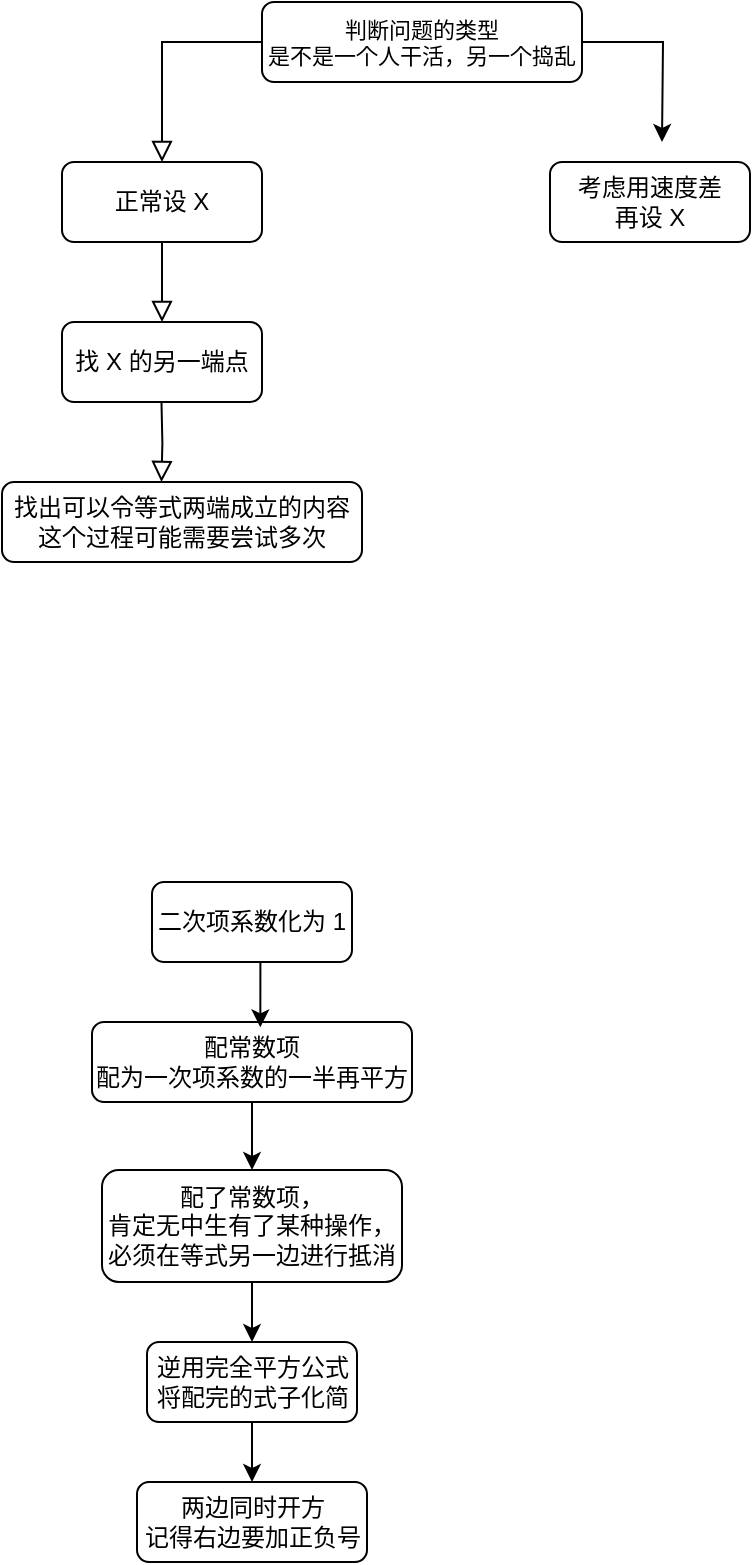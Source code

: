 <mxfile version="24.7.6">
  <diagram id="C5RBs43oDa-KdzZeNtuy" name="Page-1">
    <mxGraphModel dx="682" dy="374" grid="1" gridSize="10" guides="1" tooltips="1" connect="1" arrows="1" fold="1" page="1" pageScale="1" pageWidth="827" pageHeight="1169" math="0" shadow="0">
      <root>
        <mxCell id="WIyWlLk6GJQsqaUBKTNV-0" />
        <mxCell id="WIyWlLk6GJQsqaUBKTNV-1" parent="WIyWlLk6GJQsqaUBKTNV-0" />
        <mxCell id="WIyWlLk6GJQsqaUBKTNV-2" value="" style="rounded=0;html=1;jettySize=auto;orthogonalLoop=1;fontSize=11;endArrow=block;endFill=0;endSize=8;strokeWidth=1;shadow=0;labelBackgroundColor=none;edgeStyle=orthogonalEdgeStyle;" parent="WIyWlLk6GJQsqaUBKTNV-1" source="WIyWlLk6GJQsqaUBKTNV-3" edge="1">
          <mxGeometry relative="1" as="geometry">
            <mxPoint x="220" y="160" as="targetPoint" />
          </mxGeometry>
        </mxCell>
        <mxCell id="WIyWlLk6GJQsqaUBKTNV-3" value="正常设 X" style="rounded=1;whiteSpace=wrap;html=1;fontSize=12;glass=0;strokeWidth=1;shadow=0;" parent="WIyWlLk6GJQsqaUBKTNV-1" vertex="1">
          <mxGeometry x="170" y="80" width="100" height="40" as="geometry" />
        </mxCell>
        <mxCell id="WIyWlLk6GJQsqaUBKTNV-7" value="找 X 的另一端点" style="rounded=1;whiteSpace=wrap;html=1;fontSize=12;glass=0;strokeWidth=1;shadow=0;" parent="WIyWlLk6GJQsqaUBKTNV-1" vertex="1">
          <mxGeometry x="170" y="160" width="100" height="40" as="geometry" />
        </mxCell>
        <mxCell id="WIyWlLk6GJQsqaUBKTNV-12" value="找出可以令等式两端成立的内容&lt;div&gt;这个过程可能需要尝试多次&lt;/div&gt;" style="rounded=1;whiteSpace=wrap;html=1;fontSize=12;glass=0;strokeWidth=1;shadow=0;" parent="WIyWlLk6GJQsqaUBKTNV-1" vertex="1">
          <mxGeometry x="140" y="240" width="180" height="40" as="geometry" />
        </mxCell>
        <mxCell id="fFDKupmTJ9Lw3_ZmGzhM-0" value="" style="rounded=0;html=1;jettySize=auto;orthogonalLoop=1;fontSize=11;endArrow=block;endFill=0;endSize=8;strokeWidth=1;shadow=0;labelBackgroundColor=none;edgeStyle=orthogonalEdgeStyle;" parent="WIyWlLk6GJQsqaUBKTNV-1" edge="1">
          <mxGeometry relative="1" as="geometry">
            <mxPoint x="219.74" y="200" as="sourcePoint" />
            <mxPoint x="219.74" y="240" as="targetPoint" />
          </mxGeometry>
        </mxCell>
        <mxCell id="r51yjitiQ1QQHzr15yWM-8" style="edgeStyle=orthogonalEdgeStyle;rounded=0;orthogonalLoop=1;jettySize=auto;html=1;" edge="1" parent="WIyWlLk6GJQsqaUBKTNV-1" source="r51yjitiQ1QQHzr15yWM-0">
          <mxGeometry relative="1" as="geometry">
            <mxPoint x="470" y="70" as="targetPoint" />
          </mxGeometry>
        </mxCell>
        <mxCell id="r51yjitiQ1QQHzr15yWM-0" value="&lt;font style=&quot;font-size: 11px;&quot;&gt;判断问题的类型&lt;/font&gt;&lt;div style=&quot;font-size: 11px;&quot;&gt;&lt;font style=&quot;font-size: 11px;&quot;&gt;是不是一个人干活，另一个捣乱&lt;/font&gt;&lt;/div&gt;" style="rounded=1;whiteSpace=wrap;html=1;fontSize=12;glass=0;strokeWidth=1;shadow=0;" vertex="1" parent="WIyWlLk6GJQsqaUBKTNV-1">
          <mxGeometry x="270" width="160" height="40" as="geometry" />
        </mxCell>
        <mxCell id="r51yjitiQ1QQHzr15yWM-2" value="" style="rounded=0;html=1;jettySize=auto;orthogonalLoop=1;fontSize=11;endArrow=block;endFill=0;endSize=8;strokeWidth=1;shadow=0;labelBackgroundColor=none;edgeStyle=orthogonalEdgeStyle;entryX=0.5;entryY=0;entryDx=0;entryDy=0;exitX=0;exitY=0.5;exitDx=0;exitDy=0;" edge="1" parent="WIyWlLk6GJQsqaUBKTNV-1" source="r51yjitiQ1QQHzr15yWM-0" target="WIyWlLk6GJQsqaUBKTNV-3">
          <mxGeometry relative="1" as="geometry">
            <mxPoint x="280" y="70" as="targetPoint" />
            <mxPoint x="280" y="30" as="sourcePoint" />
          </mxGeometry>
        </mxCell>
        <mxCell id="r51yjitiQ1QQHzr15yWM-3" value="考虑用速度差&lt;div&gt;再设 X&lt;/div&gt;" style="rounded=1;whiteSpace=wrap;html=1;fontSize=12;glass=0;strokeWidth=1;shadow=0;" vertex="1" parent="WIyWlLk6GJQsqaUBKTNV-1">
          <mxGeometry x="414" y="80" width="100" height="40" as="geometry" />
        </mxCell>
        <mxCell id="r51yjitiQ1QQHzr15yWM-16" style="edgeStyle=orthogonalEdgeStyle;rounded=0;orthogonalLoop=1;jettySize=auto;html=1;exitX=0.5;exitY=1;exitDx=0;exitDy=0;entryX=0.5;entryY=0;entryDx=0;entryDy=0;" edge="1" parent="WIyWlLk6GJQsqaUBKTNV-1" source="r51yjitiQ1QQHzr15yWM-10" target="r51yjitiQ1QQHzr15yWM-11">
          <mxGeometry relative="1" as="geometry" />
        </mxCell>
        <mxCell id="r51yjitiQ1QQHzr15yWM-10" value="配常数项&lt;div&gt;配为一次项系数的一半再平方&lt;/div&gt;" style="rounded=1;whiteSpace=wrap;html=1;fontSize=12;glass=0;strokeWidth=1;shadow=0;" vertex="1" parent="WIyWlLk6GJQsqaUBKTNV-1">
          <mxGeometry x="185" y="510" width="160" height="40" as="geometry" />
        </mxCell>
        <mxCell id="r51yjitiQ1QQHzr15yWM-18" style="edgeStyle=orthogonalEdgeStyle;rounded=0;orthogonalLoop=1;jettySize=auto;html=1;entryX=0.5;entryY=0;entryDx=0;entryDy=0;" edge="1" parent="WIyWlLk6GJQsqaUBKTNV-1" source="r51yjitiQ1QQHzr15yWM-11" target="r51yjitiQ1QQHzr15yWM-17">
          <mxGeometry relative="1" as="geometry" />
        </mxCell>
        <mxCell id="r51yjitiQ1QQHzr15yWM-11" value="配了常数项，&lt;div&gt;肯定无中生有了某种操作，必须在等式另一边进行抵消&lt;/div&gt;" style="rounded=1;whiteSpace=wrap;html=1;fontSize=12;glass=0;strokeWidth=1;shadow=0;" vertex="1" parent="WIyWlLk6GJQsqaUBKTNV-1">
          <mxGeometry x="190" y="584" width="150" height="56" as="geometry" />
        </mxCell>
        <mxCell id="r51yjitiQ1QQHzr15yWM-15" value="二次项系数化为 1" style="rounded=1;whiteSpace=wrap;html=1;fontSize=12;glass=0;strokeWidth=1;shadow=0;" vertex="1" parent="WIyWlLk6GJQsqaUBKTNV-1">
          <mxGeometry x="215" y="440" width="100" height="40" as="geometry" />
        </mxCell>
        <mxCell id="r51yjitiQ1QQHzr15yWM-17" value="逆用完全平方公式将配完的式子化简" style="rounded=1;whiteSpace=wrap;html=1;fontSize=12;glass=0;strokeWidth=1;shadow=0;" vertex="1" parent="WIyWlLk6GJQsqaUBKTNV-1">
          <mxGeometry x="212.5" y="670" width="105" height="40" as="geometry" />
        </mxCell>
        <mxCell id="r51yjitiQ1QQHzr15yWM-21" style="edgeStyle=orthogonalEdgeStyle;rounded=0;orthogonalLoop=1;jettySize=auto;html=1;entryX=0.5;entryY=0;entryDx=0;entryDy=0;" edge="1" parent="WIyWlLk6GJQsqaUBKTNV-1" target="r51yjitiQ1QQHzr15yWM-22">
          <mxGeometry relative="1" as="geometry">
            <mxPoint x="267.5" y="710" as="sourcePoint" />
          </mxGeometry>
        </mxCell>
        <mxCell id="r51yjitiQ1QQHzr15yWM-22" value="两边同时开方&lt;div&gt;记得右边要加正负号&lt;/div&gt;" style="rounded=1;whiteSpace=wrap;html=1;fontSize=12;glass=0;strokeWidth=1;shadow=0;" vertex="1" parent="WIyWlLk6GJQsqaUBKTNV-1">
          <mxGeometry x="207.5" y="740" width="115" height="40" as="geometry" />
        </mxCell>
        <mxCell id="r51yjitiQ1QQHzr15yWM-23" style="edgeStyle=orthogonalEdgeStyle;rounded=0;orthogonalLoop=1;jettySize=auto;html=1;exitX=0.5;exitY=1;exitDx=0;exitDy=0;entryX=0.526;entryY=0.067;entryDx=0;entryDy=0;entryPerimeter=0;" edge="1" parent="WIyWlLk6GJQsqaUBKTNV-1" source="r51yjitiQ1QQHzr15yWM-15" target="r51yjitiQ1QQHzr15yWM-10">
          <mxGeometry relative="1" as="geometry" />
        </mxCell>
      </root>
    </mxGraphModel>
  </diagram>
</mxfile>
